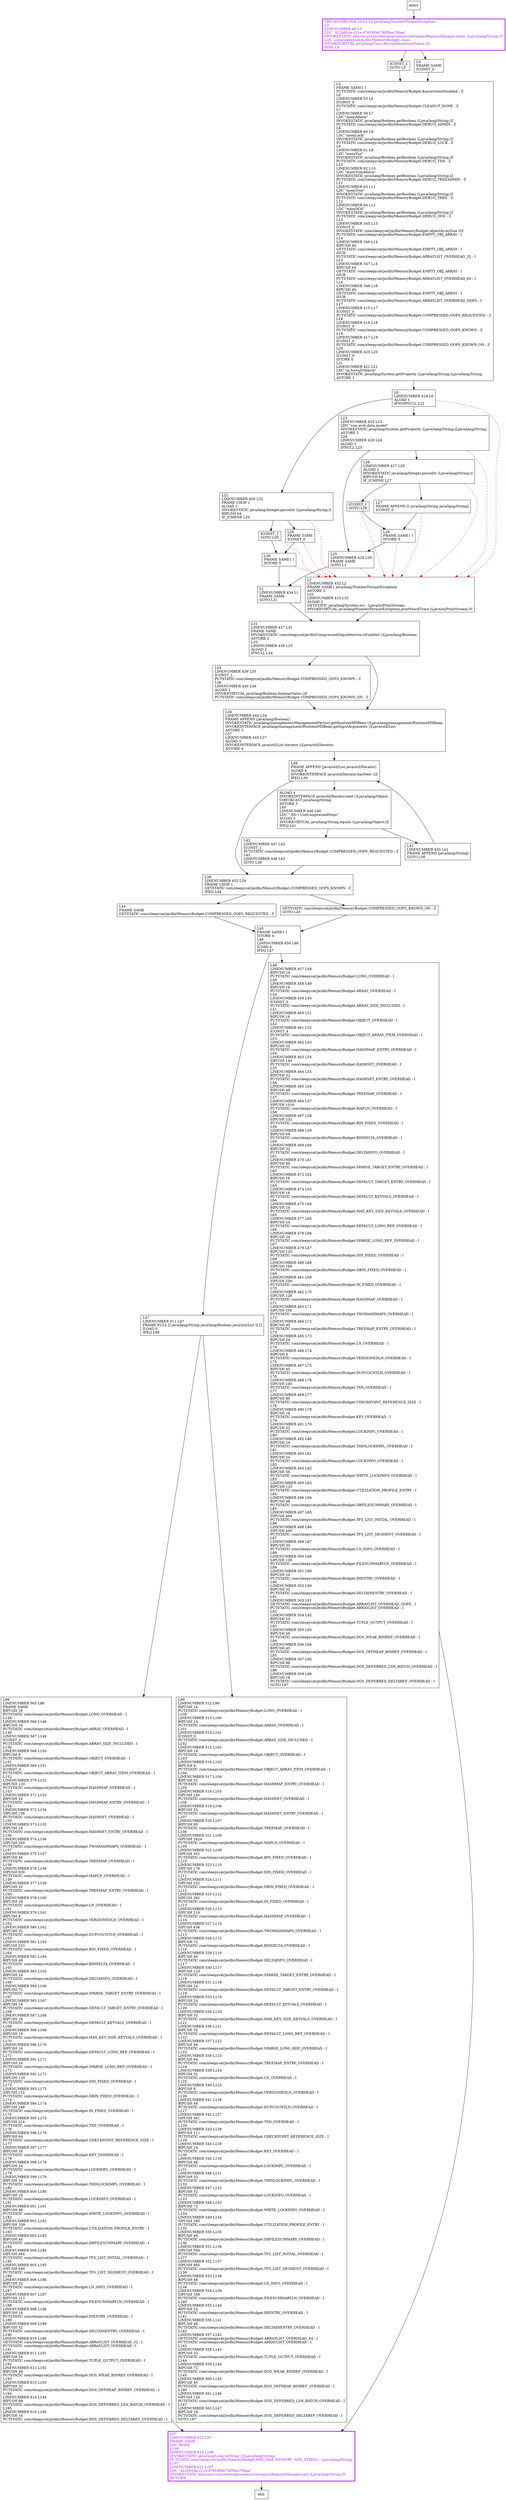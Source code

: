 digraph <clinit> {
node [shape=record];
1729867296 [label="ICONST_1\lGOTO L5\l"];
1405906135 [label="L44\lFRAME SAME\lGETSTATIC com/sleepycat/je/dbi/MemoryBudget.COMPRESSED_OOPS_REQUESTED : Z\l"];
352825781 [label="L47\lLINENUMBER 511 L47\lFRAME FULL [I java/lang/String java/lang/Boolean java/util/List I] []\lILOAD 0\lIFEQ L98\l"];
280143419 [label="ICONST_1\lGOTO L28\l"];
1615893370 [label="L1\lLINENUMBER 434 L1\lFRAME SAME\lGOTO L31\l"];
11219157 [label="L4\lFRAME SAME\lICONST_0\l"];
375580734 [label="L38\lFRAME APPEND [java/util/List java/util/Iterator]\lALOAD 4\lINVOKEINTERFACE java/util/Iterator.hasNext ()Z\lIFEQ L39\l"];
1028842207 [label="L35\lLINENUMBER 439 L35\lICONST_1\lPUTSTATIC com/sleepycat/je/dbi/MemoryBudget.COMPRESSED_OOPS_KNOWN : Z\lL36\lLINENUMBER 440 L36\lALOAD 2\lINVOKEVIRTUAL java/lang/Boolean.booleanValue ()Z\lPUTSTATIC com/sleepycat/je/dbi/MemoryBudget.COMPRESSED_OOPS_KNOWN_ON : Z\l"];
659284638 [label="ICONST_1\lGOTO L30\l"];
2021887406 [label="L99\lLINENUMBER 512 L99\lBIPUSH 24\lPUTSTATIC com/sleepycat/je/dbi/MemoryBudget.LONG_OVERHEAD : I\lL100\lLINENUMBER 513 L100\lBIPUSH 24\lPUTSTATIC com/sleepycat/je/dbi/MemoryBudget.ARRAY_OVERHEAD : I\lL101\lLINENUMBER 514 L101\lICONST_0\lPUTSTATIC com/sleepycat/je/dbi/MemoryBudget.ARRAY_SIZE_INCLUDED : I\lL102\lLINENUMBER 515 L102\lBIPUSH 16\lPUTSTATIC com/sleepycat/je/dbi/MemoryBudget.OBJECT_OVERHEAD : I\lL103\lLINENUMBER 516 L103\lBIPUSH 8\lPUTSTATIC com/sleepycat/je/dbi/MemoryBudget.OBJECT_ARRAY_ITEM_OVERHEAD : I\lL104\lLINENUMBER 517 L104\lBIPUSH 52\lPUTSTATIC com/sleepycat/je/dbi/MemoryBudget.HASHMAP_ENTRY_OVERHEAD : I\lL105\lLINENUMBER 518 L105\lSIPUSH 240\lPUTSTATIC com/sleepycat/je/dbi/MemoryBudget.HASHSET_OVERHEAD : I\lL106\lLINENUMBER 519 L106\lBIPUSH 55\lPUTSTATIC com/sleepycat/je/dbi/MemoryBudget.HASHSET_ENTRY_OVERHEAD : I\lL107\lLINENUMBER 520 L107\lBIPUSH 80\lPUTSTATIC com/sleepycat/je/dbi/MemoryBudget.TREEMAP_OVERHEAD : I\lL108\lLINENUMBER 521 L108\lSIPUSH 1624\lPUTSTATIC com/sleepycat/je/dbi/MemoryBudget.MAPLN_OVERHEAD : I\lL109\lLINENUMBER 522 L109\lSIPUSH 352\lPUTSTATIC com/sleepycat/je/dbi/MemoryBudget.BIN_FIXED_OVERHEAD : I\lL110\lLINENUMBER 523 L110\lSIPUSH 176\lPUTSTATIC com/sleepycat/je/dbi/MemoryBudget.DIN_FIXED_OVERHEAD : I\lL111\lLINENUMBER 524 L111\lSIPUSH 232\lPUTSTATIC com/sleepycat/je/dbi/MemoryBudget.DBIN_FIXED_OVERHEAD : I\lL112\lLINENUMBER 525 L112\lSIPUSH 392\lPUTSTATIC com/sleepycat/je/dbi/MemoryBudget.IN_FIXED_OVERHEAD : I\lL113\lLINENUMBER 526 L113\lSIPUSH 219\lPUTSTATIC com/sleepycat/je/dbi/MemoryBudget.HASHMAP_OVERHEAD : I\lL114\lLINENUMBER 527 L114\lSIPUSH 438\lPUTSTATIC com/sleepycat/je/dbi/MemoryBudget.TWOHASHMAPS_OVERHEAD : I\lL115\lLINENUMBER 528 L115\lBIPUSH 72\lPUTSTATIC com/sleepycat/je/dbi/MemoryBudget.BINDELTA_OVERHEAD : I\lL116\lLINENUMBER 529 L116\lBIPUSH 40\lPUTSTATIC com/sleepycat/je/dbi/MemoryBudget.DELTAINFO_OVERHEAD : I\lL117\lLINENUMBER 530 L117\lBIPUSH 120\lPUTSTATIC com/sleepycat/je/dbi/MemoryBudget.SPARSE_TARGET_ENTRY_OVERHEAD : I\lL118\lLINENUMBER 531 L118\lBIPUSH 24\lPUTSTATIC com/sleepycat/je/dbi/MemoryBudget.DEFAULT_TARGET_ENTRY_OVERHEAD : I\lL119\lLINENUMBER 533 L119\lBIPUSH 24\lPUTSTATIC com/sleepycat/je/dbi/MemoryBudget.DEFAULT_KEYVALS_OVERHEAD : I\lL120\lLINENUMBER 534 L120\lBIPUSH 32\lPUTSTATIC com/sleepycat/je/dbi/MemoryBudget.MAX_KEY_SIZE_KEYVALS_OVERHEAD : I\lL121\lLINENUMBER 536 L121\lBIPUSH 32\lPUTSTATIC com/sleepycat/je/dbi/MemoryBudget.DEFAULT_LONG_REP_OVERHEAD : I\lL122\lLINENUMBER 537 L122\lBIPUSH 40\lPUTSTATIC com/sleepycat/je/dbi/MemoryBudget.SPARSE_LONG_REP_OVERHEAD : I\lL123\lLINENUMBER 538 L123\lBIPUSH 64\lPUTSTATIC com/sleepycat/je/dbi/MemoryBudget.TREEMAP_ENTRY_OVERHEAD : I\lL124\lLINENUMBER 539 L124\lBIPUSH 32\lPUTSTATIC com/sleepycat/je/dbi/MemoryBudget.LN_OVERHEAD : I\lL125\lLINENUMBER 540 L125\lBIPUSH 8\lPUTSTATIC com/sleepycat/je/dbi/MemoryBudget.VERSIONEDLN_OVERHEAD : I\lL126\lLINENUMBER 541 L126\lBIPUSH 48\lPUTSTATIC com/sleepycat/je/dbi/MemoryBudget.DUPCOUNTLN_OVERHEAD : I\lL127\lLINENUMBER 542 L127\lSIPUSH 361\lPUTSTATIC com/sleepycat/je/dbi/MemoryBudget.TXN_OVERHEAD : I\lL128\lLINENUMBER 543 L128\lBIPUSH 111\lPUTSTATIC com/sleepycat/je/dbi/MemoryBudget.CHECKPOINT_REFERENCE_SIZE : I\lL129\lLINENUMBER 544 L129\lBIPUSH 24\lPUTSTATIC com/sleepycat/je/dbi/MemoryBudget.KEY_OVERHEAD : I\lL130\lLINENUMBER 545 L130\lBIPUSH 48\lPUTSTATIC com/sleepycat/je/dbi/MemoryBudget.LOCKIMPL_OVERHEAD : I\lL131\lLINENUMBER 546 L131\lBIPUSH 32\lPUTSTATIC com/sleepycat/je/dbi/MemoryBudget.THINLOCKIMPL_OVERHEAD : I\lL132\lLINENUMBER 547 L132\lBIPUSH 32\lPUTSTATIC com/sleepycat/je/dbi/MemoryBudget.LOCKINFO_OVERHEAD : I\lL133\lLINENUMBER 548 L133\lBIPUSH 72\lPUTSTATIC com/sleepycat/je/dbi/MemoryBudget.WRITE_LOCKINFO_OVERHEAD : I\lL134\lLINENUMBER 549 L134\lSIPUSH 160\lPUTSTATIC com/sleepycat/je/dbi/MemoryBudget.UTILIZATION_PROFILE_ENTRY : I\lL135\lLINENUMBER 550 L135\lBIPUSH 48\lPUTSTATIC com/sleepycat/je/dbi/MemoryBudget.DBFILESUMMARY_OVERHEAD : I\lL136\lLINENUMBER 551 L136\lSIPUSH 504\lPUTSTATIC com/sleepycat/je/dbi/MemoryBudget.TFS_LIST_INITIAL_OVERHEAD : I\lL137\lLINENUMBER 552 L137\lSIPUSH 465\lPUTSTATIC com/sleepycat/je/dbi/MemoryBudget.TFS_LIST_SEGMENT_OVERHEAD : I\lL138\lLINENUMBER 553 L138\lBIPUSH 48\lPUTSTATIC com/sleepycat/je/dbi/MemoryBudget.LN_INFO_OVERHEAD : I\lL139\lLINENUMBER 554 L139\lSIPUSH 168\lPUTSTATIC com/sleepycat/je/dbi/MemoryBudget.FILESUMMARYLN_OVERHEAD : I\lL140\lLINENUMBER 555 L140\lBIPUSH 32\lPUTSTATIC com/sleepycat/je/dbi/MemoryBudget.INENTRY_OVERHEAD : I\lL141\lLINENUMBER 556 L141\lBIPUSH 48\lPUTSTATIC com/sleepycat/je/dbi/MemoryBudget.DELTAINENTRY_OVERHEAD : I\lL142\lLINENUMBER 557 L142\lGETSTATIC com/sleepycat/je/dbi/MemoryBudget.ARRAYLIST_OVERHEAD_64 : I\lPUTSTATIC com/sleepycat/je/dbi/MemoryBudget.ARRAYLIST_OVERHEAD : I\lL143\lLINENUMBER 558 L143\lBIPUSH 32\lPUTSTATIC com/sleepycat/je/dbi/MemoryBudget.TUPLE_OUTPUT_OVERHEAD : I\lL144\lLINENUMBER 559 L144\lBIPUSH 72\lPUTSTATIC com/sleepycat/je/dbi/MemoryBudget.DOS_WEAK_BINREF_OVERHEAD : I\lL145\lLINENUMBER 560 L145\lBIPUSH 40\lPUTSTATIC com/sleepycat/je/dbi/MemoryBudget.DOS_OFFHEAP_BINREF_OVERHEAD : I\lL146\lLINENUMBER 561 L146\lSIPUSH 128\lPUTSTATIC com/sleepycat/je/dbi/MemoryBudget.DOS_DEFERRED_LSN_BATCH_OVERHEAD : I\lL147\lLINENUMBER 563 L147\lBIPUSH 24\lPUTSTATIC com/sleepycat/je/dbi/MemoryBudget.DOS_DEFERRED_DELTAREF_OVERHEAD : I\lGOTO L97\l"];
1949261653 [label="L25\lLINENUMBER 429 L25\lFRAME SAME\lGOTO L1\l"];
778181787 [label="ALOAD 4\lINVOKEINTERFACE java/util/Iterator.next ()Ljava/lang/Object;\lCHECKCAST java/lang/String\lASTORE 5\lL40\lLINENUMBER 446 L40\lLDC \"-XX:+UseCompressedOops\"\lALOAD 5\lINVOKEVIRTUAL java/lang/String.equals (Ljava/lang/Object;)Z\lIFEQ L41\l"];
1450073224 [label="L26\lLINENUMBER 427 L26\lALOAD 2\lINVOKESTATIC java/lang/Integer.parseInt (Ljava/lang/String;)I\lBIPUSH 64\lIF_ICMPNE L27\l"];
1765582871 [label="L45\lFRAME SAME1 I\lISTORE 4\lL46\lLINENUMBER 456 L46\lILOAD 4\lIFEQ L47\l"];
575478674 [label="L29\lFRAME SAME\lICONST_0\l"];
631102213 [label="L48\lLINENUMBER 457 L48\lBIPUSH 24\lPUTSTATIC com/sleepycat/je/dbi/MemoryBudget.LONG_OVERHEAD : I\lL49\lLINENUMBER 458 L49\lBIPUSH 16\lPUTSTATIC com/sleepycat/je/dbi/MemoryBudget.ARRAY_OVERHEAD : I\lL50\lLINENUMBER 459 L50\lICONST_0\lPUTSTATIC com/sleepycat/je/dbi/MemoryBudget.ARRAY_SIZE_INCLUDED : I\lL51\lLINENUMBER 460 L51\lBIPUSH 16\lPUTSTATIC com/sleepycat/je/dbi/MemoryBudget.OBJECT_OVERHEAD : I\lL52\lLINENUMBER 461 L52\lICONST_4\lPUTSTATIC com/sleepycat/je/dbi/MemoryBudget.OBJECT_ARRAY_ITEM_OVERHEAD : I\lL53\lLINENUMBER 462 L53\lBIPUSH 32\lPUTSTATIC com/sleepycat/je/dbi/MemoryBudget.HASHMAP_ENTRY_OVERHEAD : I\lL54\lLINENUMBER 463 L54\lSIPUSH 144\lPUTSTATIC com/sleepycat/je/dbi/MemoryBudget.HASHSET_OVERHEAD : I\lL55\lLINENUMBER 464 L55\lBIPUSH 32\lPUTSTATIC com/sleepycat/je/dbi/MemoryBudget.HASHSET_ENTRY_OVERHEAD : I\lL56\lLINENUMBER 465 L56\lBIPUSH 48\lPUTSTATIC com/sleepycat/je/dbi/MemoryBudget.TREEMAP_OVERHEAD : I\lL57\lLINENUMBER 466 L57\lSIPUSH 1016\lPUTSTATIC com/sleepycat/je/dbi/MemoryBudget.MAPLN_OVERHEAD : I\lL58\lLINENUMBER 467 L58\lSIPUSH 232\lPUTSTATIC com/sleepycat/je/dbi/MemoryBudget.BIN_FIXED_OVERHEAD : I\lL59\lLINENUMBER 468 L59\lBIPUSH 64\lPUTSTATIC com/sleepycat/je/dbi/MemoryBudget.BINDELTA_OVERHEAD : I\lL60\lLINENUMBER 469 L60\lBIPUSH 32\lPUTSTATIC com/sleepycat/je/dbi/MemoryBudget.DELTAINFO_OVERHEAD : I\lL61\lLINENUMBER 470 L61\lBIPUSH 80\lPUTSTATIC com/sleepycat/je/dbi/MemoryBudget.SPARSE_TARGET_ENTRY_OVERHEAD : I\lL62\lLINENUMBER 472 L62\lBIPUSH 16\lPUTSTATIC com/sleepycat/je/dbi/MemoryBudget.DEFAULT_TARGET_ENTRY_OVERHEAD : I\lL63\lLINENUMBER 474 L63\lBIPUSH 16\lPUTSTATIC com/sleepycat/je/dbi/MemoryBudget.DEFAULT_KEYVALS_OVERHEAD : I\lL64\lLINENUMBER 475 L64\lBIPUSH 24\lPUTSTATIC com/sleepycat/je/dbi/MemoryBudget.MAX_KEY_SIZE_KEYVALS_OVERHEAD : I\lL65\lLINENUMBER 477 L65\lBIPUSH 24\lPUTSTATIC com/sleepycat/je/dbi/MemoryBudget.DEFAULT_LONG_REP_OVERHEAD : I\lL66\lLINENUMBER 478 L66\lBIPUSH 24\lPUTSTATIC com/sleepycat/je/dbi/MemoryBudget.SPARSE_LONG_REP_OVERHEAD : I\lL67\lLINENUMBER 479 L67\lBIPUSH 120\lPUTSTATIC com/sleepycat/je/dbi/MemoryBudget.DIN_FIXED_OVERHEAD : I\lL68\lLINENUMBER 480 L68\lSIPUSH 168\lPUTSTATIC com/sleepycat/je/dbi/MemoryBudget.DBIN_FIXED_OVERHEAD : I\lL69\lLINENUMBER 481 L69\lSIPUSH 256\lPUTSTATIC com/sleepycat/je/dbi/MemoryBudget.IN_FIXED_OVERHEAD : I\lL70\lLINENUMBER 482 L70\lSIPUSH 128\lPUTSTATIC com/sleepycat/je/dbi/MemoryBudget.HASHMAP_OVERHEAD : I\lL71\lLINENUMBER 483 L71\lSIPUSH 256\lPUTSTATIC com/sleepycat/je/dbi/MemoryBudget.TWOHASHMAPS_OVERHEAD : I\lL72\lLINENUMBER 484 L72\lBIPUSH 40\lPUTSTATIC com/sleepycat/je/dbi/MemoryBudget.TREEMAP_ENTRY_OVERHEAD : I\lL73\lLINENUMBER 485 L73\lBIPUSH 24\lPUTSTATIC com/sleepycat/je/dbi/MemoryBudget.LN_OVERHEAD : I\lL74\lLINENUMBER 486 L74\lBIPUSH 8\lPUTSTATIC com/sleepycat/je/dbi/MemoryBudget.VERSIONEDLN_OVERHEAD : I\lL75\lLINENUMBER 487 L75\lBIPUSH 40\lPUTSTATIC com/sleepycat/je/dbi/MemoryBudget.DUPCOUNTLN_OVERHEAD : I\lL76\lLINENUMBER 488 L76\lSIPUSH 240\lPUTSTATIC com/sleepycat/je/dbi/MemoryBudget.TXN_OVERHEAD : I\lL77\lLINENUMBER 489 L77\lBIPUSH 80\lPUTSTATIC com/sleepycat/je/dbi/MemoryBudget.CHECKPOINT_REFERENCE_SIZE : I\lL78\lLINENUMBER 490 L78\lBIPUSH 16\lPUTSTATIC com/sleepycat/je/dbi/MemoryBudget.KEY_OVERHEAD : I\lL79\lLINENUMBER 491 L79\lBIPUSH 32\lPUTSTATIC com/sleepycat/je/dbi/MemoryBudget.LOCKIMPL_OVERHEAD : I\lL80\lLINENUMBER 492 L80\lBIPUSH 24\lPUTSTATIC com/sleepycat/je/dbi/MemoryBudget.THINLOCKIMPL_OVERHEAD : I\lL81\lLINENUMBER 493 L81\lBIPUSH 24\lPUTSTATIC com/sleepycat/je/dbi/MemoryBudget.LOCKINFO_OVERHEAD : I\lL82\lLINENUMBER 494 L82\lBIPUSH 56\lPUTSTATIC com/sleepycat/je/dbi/MemoryBudget.WRITE_LOCKINFO_OVERHEAD : I\lL83\lLINENUMBER 495 L83\lBIPUSH 125\lPUTSTATIC com/sleepycat/je/dbi/MemoryBudget.UTILIZATION_PROFILE_ENTRY : I\lL84\lLINENUMBER 496 L84\lBIPUSH 48\lPUTSTATIC com/sleepycat/je/dbi/MemoryBudget.DBFILESUMMARY_OVERHEAD : I\lL85\lLINENUMBER 497 L85\lSIPUSH 464\lPUTSTATIC com/sleepycat/je/dbi/MemoryBudget.TFS_LIST_INITIAL_OVERHEAD : I\lL86\lLINENUMBER 498 L86\lSIPUSH 440\lPUTSTATIC com/sleepycat/je/dbi/MemoryBudget.TFS_LIST_SEGMENT_OVERHEAD : I\lL87\lLINENUMBER 499 L87\lBIPUSH 30\lPUTSTATIC com/sleepycat/je/dbi/MemoryBudget.LN_INFO_OVERHEAD : I\lL88\lLINENUMBER 500 L88\lSIPUSH 128\lPUTSTATIC com/sleepycat/je/dbi/MemoryBudget.FILESUMMARYLN_OVERHEAD : I\lL89\lLINENUMBER 501 L89\lBIPUSH 24\lPUTSTATIC com/sleepycat/je/dbi/MemoryBudget.INENTRY_OVERHEAD : I\lL90\lLINENUMBER 502 L90\lBIPUSH 32\lPUTSTATIC com/sleepycat/je/dbi/MemoryBudget.DELTAINENTRY_OVERHEAD : I\lL91\lLINENUMBER 503 L91\lGETSTATIC com/sleepycat/je/dbi/MemoryBudget.ARRAYLIST_OVERHEAD_OOPS : I\lPUTSTATIC com/sleepycat/je/dbi/MemoryBudget.ARRAYLIST_OVERHEAD : I\lL92\lLINENUMBER 504 L92\lBIPUSH 24\lPUTSTATIC com/sleepycat/je/dbi/MemoryBudget.TUPLE_OUTPUT_OVERHEAD : I\lL93\lLINENUMBER 505 L93\lBIPUSH 48\lPUTSTATIC com/sleepycat/je/dbi/MemoryBudget.DOS_WEAK_BINREF_OVERHEAD : I\lL94\lLINENUMBER 506 L94\lBIPUSH 40\lPUTSTATIC com/sleepycat/je/dbi/MemoryBudget.DOS_OFFHEAP_BINREF_OVERHEAD : I\lL95\lLINENUMBER 507 L95\lBIPUSH 88\lPUTSTATIC com/sleepycat/je/dbi/MemoryBudget.DOS_DEFERRED_LSN_BATCH_OVERHEAD : I\lL96\lLINENUMBER 509 L96\lBIPUSH 16\lPUTSTATIC com/sleepycat/je/dbi/MemoryBudget.DOS_DEFERRED_DELTAREF_OVERHEAD : I\lGOTO L97\l"];
1825965466 [label="L42\lLINENUMBER 447 L42\lICONST_1\lPUTSTATIC com/sleepycat/je/dbi/MemoryBudget.COMPRESSED_OOPS_REQUESTED : Z\lL43\lLINENUMBER 448 L43\lGOTO L39\l"];
1836327718 [label="L41\lLINENUMBER 450 L41\lFRAME APPEND [java/lang/String]\lGOTO L38\l"];
902444661 [label="L23\lLINENUMBER 425 L23\lLDC \"sun.arch.data.model\"\lINVOKESTATIC java/lang/System.getProperty (Ljava/lang/String;)Ljava/lang/String;\lASTORE 2\lL24\lLINENUMBER 426 L24\lALOAD 2\lIFNULL L25\l"];
1793537125 [label="L30\lFRAME SAME1 I\lISTORE 0\l"];
67913618 [label="L39\lLINENUMBER 452 L39\lFRAME CHOP 1\lGETSTATIC com/sleepycat/je/dbi/MemoryBudget.COMPRESSED_OOPS_KNOWN : Z\lIFEQ L44\l"];
861573561 [label="L0\lLINENUMBER 424 L0\lALOAD 1\lIFNONNULL L22\l"];
2005526071 [label="L31\lLINENUMBER 437 L31\lFRAME SAME\lINVOKESTATIC com/sleepycat/je/dbi/CompressedOopsDetector.isEnabled ()Ljava/lang/Boolean;\lASTORE 2\lL33\lLINENUMBER 438 L33\lALOAD 2\lIFNULL L34\l"];
739650738 [label="L28\lFRAME SAME1 I\lISTORE 0\l"];
1953754919 [label="L97\lLINENUMBER 622 L97\lFRAME SAME\lLDC 98304\lL196\lLINENUMBER 623 L196\lINVOKESTATIC java/lang/Long.toString (J)Ljava/lang/String;\lPUTSTATIC com/sleepycat/je/dbi/MemoryBudget.MIN_MAX_MEMORY_SIZE_STRING : Ljava/lang/String;\lL197\lLINENUMBER 622 L197\lLDC \"422b954e-c21e-476f-9f9d-76f5fea790aa\"\lINVOKESTATIC edu/cmu/cs/mvelezce/java/execute/region/RegionsManager.exit (Ljava/lang/String;)V\lRETURN\l"];
1816040833 [label="L22\lLINENUMBER 430 L22\lFRAME CHOP 1\lALOAD 1\lINVOKESTATIC java/lang/Integer.parseInt (Ljava/lang/String;)I\lBIPUSH 64\lIF_ICMPNE L29\l"];
864887880 [label="L98\lLINENUMBER 565 L98\lFRAME SAME\lBIPUSH 16\lPUTSTATIC com/sleepycat/je/dbi/MemoryBudget.LONG_OVERHEAD : I\lL148\lLINENUMBER 566 L148\lBIPUSH 16\lPUTSTATIC com/sleepycat/je/dbi/MemoryBudget.ARRAY_OVERHEAD : I\lL149\lLINENUMBER 567 L149\lICONST_4\lPUTSTATIC com/sleepycat/je/dbi/MemoryBudget.ARRAY_SIZE_INCLUDED : I\lL150\lLINENUMBER 568 L150\lBIPUSH 8\lPUTSTATIC com/sleepycat/je/dbi/MemoryBudget.OBJECT_OVERHEAD : I\lL151\lLINENUMBER 569 L151\lICONST_4\lPUTSTATIC com/sleepycat/je/dbi/MemoryBudget.OBJECT_ARRAY_ITEM_OVERHEAD : I\lL152\lLINENUMBER 570 L152\lBIPUSH 120\lPUTSTATIC com/sleepycat/je/dbi/MemoryBudget.HASHMAP_OVERHEAD : I\lL153\lLINENUMBER 571 L153\lBIPUSH 24\lPUTSTATIC com/sleepycat/je/dbi/MemoryBudget.HASHMAP_ENTRY_OVERHEAD : I\lL154\lLINENUMBER 572 L154\lSIPUSH 136\lPUTSTATIC com/sleepycat/je/dbi/MemoryBudget.HASHSET_OVERHEAD : I\lL155\lLINENUMBER 573 L155\lBIPUSH 24\lPUTSTATIC com/sleepycat/je/dbi/MemoryBudget.HASHSET_ENTRY_OVERHEAD : I\lL156\lLINENUMBER 574 L156\lSIPUSH 240\lPUTSTATIC com/sleepycat/je/dbi/MemoryBudget.TWOHASHMAPS_OVERHEAD : I\lL157\lLINENUMBER 575 L157\lBIPUSH 48\lPUTSTATIC com/sleepycat/je/dbi/MemoryBudget.TREEMAP_OVERHEAD : I\lL158\lLINENUMBER 576 L158\lSIPUSH 920\lPUTSTATIC com/sleepycat/je/dbi/MemoryBudget.MAPLN_OVERHEAD : I\lL159\lLINENUMBER 577 L159\lBIPUSH 32\lPUTSTATIC com/sleepycat/je/dbi/MemoryBudget.TREEMAP_ENTRY_OVERHEAD : I\lL160\lLINENUMBER 578 L160\lBIPUSH 16\lPUTSTATIC com/sleepycat/je/dbi/MemoryBudget.LN_OVERHEAD : I\lL161\lLINENUMBER 579 L161\lBIPUSH 8\lPUTSTATIC com/sleepycat/je/dbi/MemoryBudget.VERSIONEDLN_OVERHEAD : I\lL162\lLINENUMBER 580 L162\lBIPUSH 32\lPUTSTATIC com/sleepycat/je/dbi/MemoryBudget.DUPCOUNTLN_OVERHEAD : I\lL163\lLINENUMBER 581 L163\lSIPUSH 223\lPUTSTATIC com/sleepycat/je/dbi/MemoryBudget.BIN_FIXED_OVERHEAD : I\lL164\lLINENUMBER 582 L164\lBIPUSH 48\lPUTSTATIC com/sleepycat/je/dbi/MemoryBudget.BINDELTA_OVERHEAD : I\lL165\lLINENUMBER 583 L165\lBIPUSH 24\lPUTSTATIC com/sleepycat/je/dbi/MemoryBudget.DELTAINFO_OVERHEAD : I\lL166\lLINENUMBER 584 L166\lBIPUSH 72\lPUTSTATIC com/sleepycat/je/dbi/MemoryBudget.SPARSE_TARGET_ENTRY_OVERHEAD : I\lL167\lLINENUMBER 585 L167\lBIPUSH 16\lPUTSTATIC com/sleepycat/je/dbi/MemoryBudget.DEFAULT_TARGET_ENTRY_OVERHEAD : I\lL168\lLINENUMBER 587 L168\lBIPUSH 16\lPUTSTATIC com/sleepycat/je/dbi/MemoryBudget.DEFAULT_KEYVALS_OVERHEAD : I\lL169\lLINENUMBER 588 L169\lBIPUSH 16\lPUTSTATIC com/sleepycat/je/dbi/MemoryBudget.MAX_KEY_SIZE_KEYVALS_OVERHEAD : I\lL170\lLINENUMBER 590 L170\lBIPUSH 16\lPUTSTATIC com/sleepycat/je/dbi/MemoryBudget.DEFAULT_LONG_REP_OVERHEAD : I\lL171\lLINENUMBER 591 L171\lBIPUSH 24\lPUTSTATIC com/sleepycat/je/dbi/MemoryBudget.SPARSE_LONG_REP_OVERHEAD : I\lL172\lLINENUMBER 592 L172\lBIPUSH 120\lPUTSTATIC com/sleepycat/je/dbi/MemoryBudget.DIN_FIXED_OVERHEAD : I\lL173\lLINENUMBER 593 L173\lSIPUSH 152\lPUTSTATIC com/sleepycat/je/dbi/MemoryBudget.DBIN_FIXED_OVERHEAD : I\lL174\lLINENUMBER 594 L174\lSIPUSH 248\lPUTSTATIC com/sleepycat/je/dbi/MemoryBudget.IN_FIXED_OVERHEAD : I\lL175\lLINENUMBER 595 L175\lSIPUSH 224\lPUTSTATIC com/sleepycat/je/dbi/MemoryBudget.TXN_OVERHEAD : I\lL176\lLINENUMBER 596 L176\lBIPUSH 64\lPUTSTATIC com/sleepycat/je/dbi/MemoryBudget.CHECKPOINT_REFERENCE_SIZE : I\lL177\lLINENUMBER 597 L177\lBIPUSH 16\lPUTSTATIC com/sleepycat/je/dbi/MemoryBudget.KEY_OVERHEAD : I\lL178\lLINENUMBER 598 L178\lBIPUSH 24\lPUTSTATIC com/sleepycat/je/dbi/MemoryBudget.LOCKIMPL_OVERHEAD : I\lL179\lLINENUMBER 599 L179\lBIPUSH 16\lPUTSTATIC com/sleepycat/je/dbi/MemoryBudget.THINLOCKIMPL_OVERHEAD : I\lL180\lLINENUMBER 600 L180\lBIPUSH 16\lPUTSTATIC com/sleepycat/je/dbi/MemoryBudget.LOCKINFO_OVERHEAD : I\lL181\lLINENUMBER 601 L181\lBIPUSH 48\lPUTSTATIC com/sleepycat/je/dbi/MemoryBudget.WRITE_LOCKINFO_OVERHEAD : I\lL182\lLINENUMBER 602 L182\lBIPUSH 109\lPUTSTATIC com/sleepycat/je/dbi/MemoryBudget.UTILIZATION_PROFILE_ENTRY : I\lL183\lLINENUMBER 603 L183\lBIPUSH 40\lPUTSTATIC com/sleepycat/je/dbi/MemoryBudget.DBFILESUMMARY_OVERHEAD : I\lL184\lLINENUMBER 604 L184\lSIPUSH 464\lPUTSTATIC com/sleepycat/je/dbi/MemoryBudget.TFS_LIST_INITIAL_OVERHEAD : I\lL185\lLINENUMBER 605 L185\lSIPUSH 440\lPUTSTATIC com/sleepycat/je/dbi/MemoryBudget.TFS_LIST_SEGMENT_OVERHEAD : I\lL186\lLINENUMBER 606 L186\lBIPUSH 32\lPUTSTATIC com/sleepycat/je/dbi/MemoryBudget.LN_INFO_OVERHEAD : I\lL187\lLINENUMBER 607 L187\lBIPUSH 112\lPUTSTATIC com/sleepycat/je/dbi/MemoryBudget.FILESUMMARYLN_OVERHEAD : I\lL188\lLINENUMBER 608 L188\lBIPUSH 16\lPUTSTATIC com/sleepycat/je/dbi/MemoryBudget.INENTRY_OVERHEAD : I\lL189\lLINENUMBER 609 L189\lBIPUSH 32\lPUTSTATIC com/sleepycat/je/dbi/MemoryBudget.DELTAINENTRY_OVERHEAD : I\lL190\lLINENUMBER 610 L190\lGETSTATIC com/sleepycat/je/dbi/MemoryBudget.ARRAYLIST_OVERHEAD_32 : I\lPUTSTATIC com/sleepycat/je/dbi/MemoryBudget.ARRAYLIST_OVERHEAD : I\lL191\lLINENUMBER 611 L191\lBIPUSH 24\lPUTSTATIC com/sleepycat/je/dbi/MemoryBudget.TUPLE_OUTPUT_OVERHEAD : I\lL192\lLINENUMBER 612 L192\lBIPUSH 48\lPUTSTATIC com/sleepycat/je/dbi/MemoryBudget.DOS_WEAK_BINREF_OVERHEAD : I\lL193\lLINENUMBER 613 L193\lBIPUSH 32\lPUTSTATIC com/sleepycat/je/dbi/MemoryBudget.DOS_OFFHEAP_BINREF_OVERHEAD : I\lL194\lLINENUMBER 614 L194\lBIPUSH 88\lPUTSTATIC com/sleepycat/je/dbi/MemoryBudget.DOS_DEFERRED_LSN_BATCH_OVERHEAD : I\lL195\lLINENUMBER 616 L195\lBIPUSH 16\lPUTSTATIC com/sleepycat/je/dbi/MemoryBudget.DOS_DEFERRED_DELTAREF_OVERHEAD : I\l"];
146320177 [label="L27\lFRAME APPEND [I java/lang/String java/lang/String]\lICONST_0\l"];
1596796077 [label="L2\lLINENUMBER 432 L2\lFRAME SAME1 java/lang/NumberFormatException\lASTORE 2\lL32\lLINENUMBER 433 L32\lALOAD 2\lGETSTATIC java/lang/System.err : Ljava/io/PrintStream;\lINVOKEVIRTUAL java/lang/NumberFormatException.printStackTrace (Ljava/io/PrintStream;)V\l"];
1173731577 [label="L34\lLINENUMBER 444 L34\lFRAME APPEND [java/lang/Boolean]\lINVOKESTATIC java/lang/management/ManagementFactory.getRuntimeMXBean ()Ljava/lang/management/RuntimeMXBean;\lINVOKEINTERFACE java/lang/management/RuntimeMXBean.getInputArguments ()Ljava/util/List;\lASTORE 3\lL37\lLINENUMBER 445 L37\lALOAD 3\lINVOKEINTERFACE java/util/List.iterator ()Ljava/util/Iterator;\lASTORE 4\l"];
53754618 [label="L5\lFRAME SAME1 I\lPUTSTATIC com/sleepycat/je/dbi/MemoryBudget.$assertionsDisabled : Z\lL6\lLINENUMBER 53 L6\lICONST_0\lPUTSTATIC com/sleepycat/je/dbi/MemoryBudget.CLEANUP_DONE : Z\lL7\lLINENUMBER 59 L7\lLDC \"memAdmin\"\lINVOKESTATIC java/lang/Boolean.getBoolean (Ljava/lang/String;)Z\lPUTSTATIC com/sleepycat/je/dbi/MemoryBudget.DEBUG_ADMIN : Z\lL8\lLINENUMBER 60 L8\lLDC \"memLock\"\lINVOKESTATIC java/lang/Boolean.getBoolean (Ljava/lang/String;)Z\lPUTSTATIC com/sleepycat/je/dbi/MemoryBudget.DEBUG_LOCK : Z\lL9\lLINENUMBER 61 L9\lLDC \"memTxn\"\lINVOKESTATIC java/lang/Boolean.getBoolean (Ljava/lang/String;)Z\lPUTSTATIC com/sleepycat/je/dbi/MemoryBudget.DEBUG_TXN : Z\lL10\lLINENUMBER 62 L10\lLDC \"memTreeAdmin\"\lINVOKESTATIC java/lang/Boolean.getBoolean (Ljava/lang/String;)Z\lPUTSTATIC com/sleepycat/je/dbi/MemoryBudget.DEBUG_TREEADMIN : Z\lL11\lLINENUMBER 63 L11\lLDC \"memTree\"\lINVOKESTATIC java/lang/Boolean.getBoolean (Ljava/lang/String;)Z\lPUTSTATIC com/sleepycat/je/dbi/MemoryBudget.DEBUG_TREE : Z\lL12\lLINENUMBER 64 L12\lLDC \"memDOS\"\lINVOKESTATIC java/lang/Boolean.getBoolean (Ljava/lang/String;)Z\lPUTSTATIC com/sleepycat/je/dbi/MemoryBudget.DEBUG_DOS : Z\lL13\lLINENUMBER 345 L13\lICONST_0\lINVOKESTATIC com/sleepycat/je/dbi/MemoryBudget.objectArraySize (I)I\lPUTSTATIC com/sleepycat/je/dbi/MemoryBudget.EMPTY_OBJ_ARRAY : I\lL14\lLINENUMBER 346 L14\lBIPUSH 40\lGETSTATIC com/sleepycat/je/dbi/MemoryBudget.EMPTY_OBJ_ARRAY : I\lISUB\lPUTSTATIC com/sleepycat/je/dbi/MemoryBudget.ARRAYLIST_OVERHEAD_32 : I\lL15\lLINENUMBER 347 L15\lBIPUSH 64\lGETSTATIC com/sleepycat/je/dbi/MemoryBudget.EMPTY_OBJ_ARRAY : I\lISUB\lPUTSTATIC com/sleepycat/je/dbi/MemoryBudget.ARRAYLIST_OVERHEAD_64 : I\lL16\lLINENUMBER 348 L16\lBIPUSH 40\lGETSTATIC com/sleepycat/je/dbi/MemoryBudget.EMPTY_OBJ_ARRAY : I\lISUB\lPUTSTATIC com/sleepycat/je/dbi/MemoryBudget.ARRAYLIST_OVERHEAD_OOPS : I\lL17\lLINENUMBER 415 L17\lICONST_0\lPUTSTATIC com/sleepycat/je/dbi/MemoryBudget.COMPRESSED_OOPS_REQUESTED : Z\lL18\lLINENUMBER 416 L18\lICONST_0\lPUTSTATIC com/sleepycat/je/dbi/MemoryBudget.COMPRESSED_OOPS_KNOWN : Z\lL19\lLINENUMBER 417 L19\lICONST_0\lPUTSTATIC com/sleepycat/je/dbi/MemoryBudget.COMPRESSED_OOPS_KNOWN_ON : Z\lL20\lLINENUMBER 420 L20\lICONST_0\lISTORE 0\lL21\lLINENUMBER 421 L21\lLDC \"je.forceJVMArch\"\lINVOKESTATIC java/lang/System.getProperty (Ljava/lang/String;)Ljava/lang/String;\lASTORE 1\l"];
32228931 [label="TRYCATCHBLOCK L0 L1 L2 java/lang/NumberFormatException\lL3\lLINENUMBER 46 L3\lLDC \"422b954e-c21e-476f-9f9d-76f5fea790aa\"\lINVOKESTATIC edu/cmu/cs/mvelezce/java/execute/region/RegionsManager.enter (Ljava/lang/String;)V\lLDC Lcom/sleepycat/je/dbi/MemoryBudget;.class\lINVOKEVIRTUAL java/lang/Class.desiredAssertionStatus ()Z\lIFNE L4\l"];
899318251 [label="GETSTATIC com/sleepycat/je/dbi/MemoryBudget.COMPRESSED_OOPS_KNOWN_ON : Z\lGOTO L45\l"];
entry;
exit;
1729867296 -> 53754618
1405906135 -> 1765582871
352825781 -> 864887880
352825781 -> 2021887406
280143419 -> 739650738
280143419 -> 1596796077 [style=dashed, color=red]
1615893370 -> 2005526071
11219157 -> 53754618
375580734 -> 67913618
375580734 -> 778181787
1028842207 -> 1173731577
659284638 -> 1793537125
659284638 -> 1596796077 [style=dashed, color=red]
2021887406 -> 1953754919
1949261653 -> 1596796077 [style=dashed, color=red]
1949261653 -> 1615893370
778181787 -> 1825965466
778181787 -> 1836327718
1450073224 -> 146320177
1450073224 -> 1596796077 [style=dashed, color=red]
1450073224 -> 280143419
1765582871 -> 631102213
1765582871 -> 352825781
575478674 -> 1793537125
575478674 -> 1596796077 [style=dashed, color=red]
631102213 -> 1953754919
1825965466 -> 67913618
1836327718 -> 375580734
902444661 -> 1450073224
902444661 -> 1596796077 [style=dashed, color=red]
902444661 -> 1949261653
1793537125 -> 1596796077 [style=dashed, color=red]
1793537125 -> 1615893370
67913618 -> 1405906135
67913618 -> 899318251
861573561 -> 902444661
861573561 -> 1816040833
861573561 -> 1596796077 [style=dashed, color=red]
2005526071 -> 1028842207
2005526071 -> 1173731577
entry -> 32228931
739650738 -> 1596796077 [style=dashed, color=red]
739650738 -> 1949261653
1953754919 -> exit
1816040833 -> 575478674
1816040833 -> 659284638
1816040833 -> 1596796077 [style=dashed, color=red]
864887880 -> 1953754919
146320177 -> 739650738
146320177 -> 1596796077 [style=dashed, color=red]
1596796077 -> 2005526071
1173731577 -> 375580734
53754618 -> 861573561
32228931 -> 1729867296
32228931 -> 11219157
899318251 -> 1765582871
1953754919[fontcolor="purple", penwidth=3, color="purple"];
32228931[fontcolor="purple", penwidth=3, color="purple"];
}
